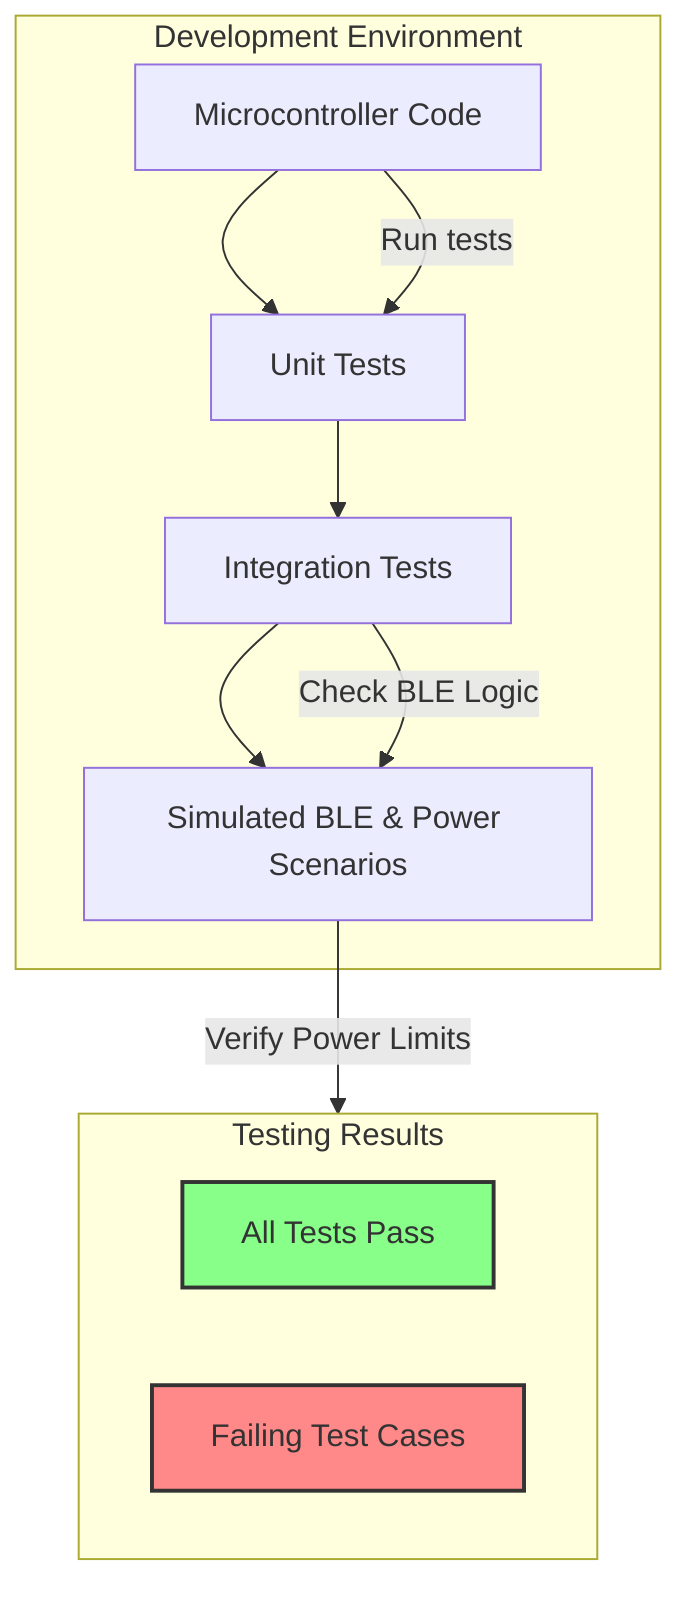%%{config: { "theme": null, "themeCSS": "./theme.mmd" }}%%

flowchart TD

subgraph Dev_Environment[Development Environment]
    Code[Microcontroller Code] --> UnitTests[Unit Tests]
    UnitTests --> IntegrationTests[Integration Tests]
    IntegrationTests --> Simulation[Simulated BLE & Power Scenarios]
end

subgraph Test_Output[Testing Results]
    Pass[All Tests Pass]
    Fail[Failing Test Cases]
end

Code -->|Run tests| UnitTests
IntegrationTests -->|Check BLE Logic| Simulation
Simulation -->|Verify Power Limits| Test_Output

style Pass fill:#8f8,stroke:#333,stroke-width:2px
style Fail fill:#f88,stroke:#333,stroke-width:2px